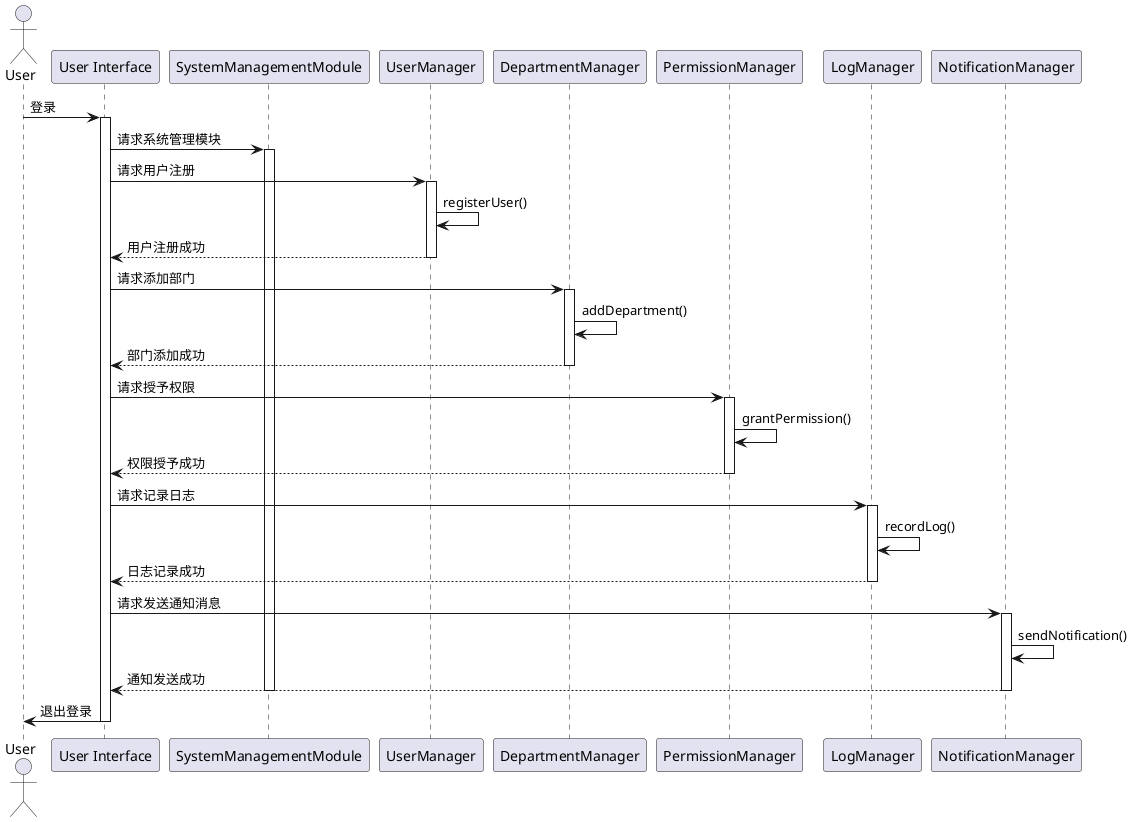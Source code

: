 @startuml

actor User
participant "User Interface" as UI
participant SystemManagementModule
participant UserManager
participant DepartmentManager
participant PermissionManager
participant LogManager
participant NotificationManager

User -> UI: 登录
activate UI

UI -> SystemManagementModule: 请求系统管理模块
activate SystemManagementModule

UI -> UserManager: 请求用户注册
activate UserManager
UserManager -> UserManager: registerUser()
UserManager --> UI: 用户注册成功
deactivate UserManager

UI -> DepartmentManager: 请求添加部门
activate DepartmentManager
DepartmentManager -> DepartmentManager: addDepartment()
DepartmentManager --> UI: 部门添加成功
deactivate DepartmentManager

UI -> PermissionManager: 请求授予权限
activate PermissionManager
PermissionManager -> PermissionManager: grantPermission()
PermissionManager --> UI: 权限授予成功
deactivate PermissionManager


UI -> LogManager: 请求记录日志
activate LogManager
LogManager -> LogManager: recordLog()
LogManager --> UI: 日志记录成功
deactivate LogManager

UI -> NotificationManager: 请求发送通知消息
activate NotificationManager
NotificationManager -> NotificationManager: sendNotification()
NotificationManager --> UI: 通知发送成功
deactivate NotificationManager

deactivate SystemManagementModule
UI -> User: 退出登录
deactivate UI

@enduml
